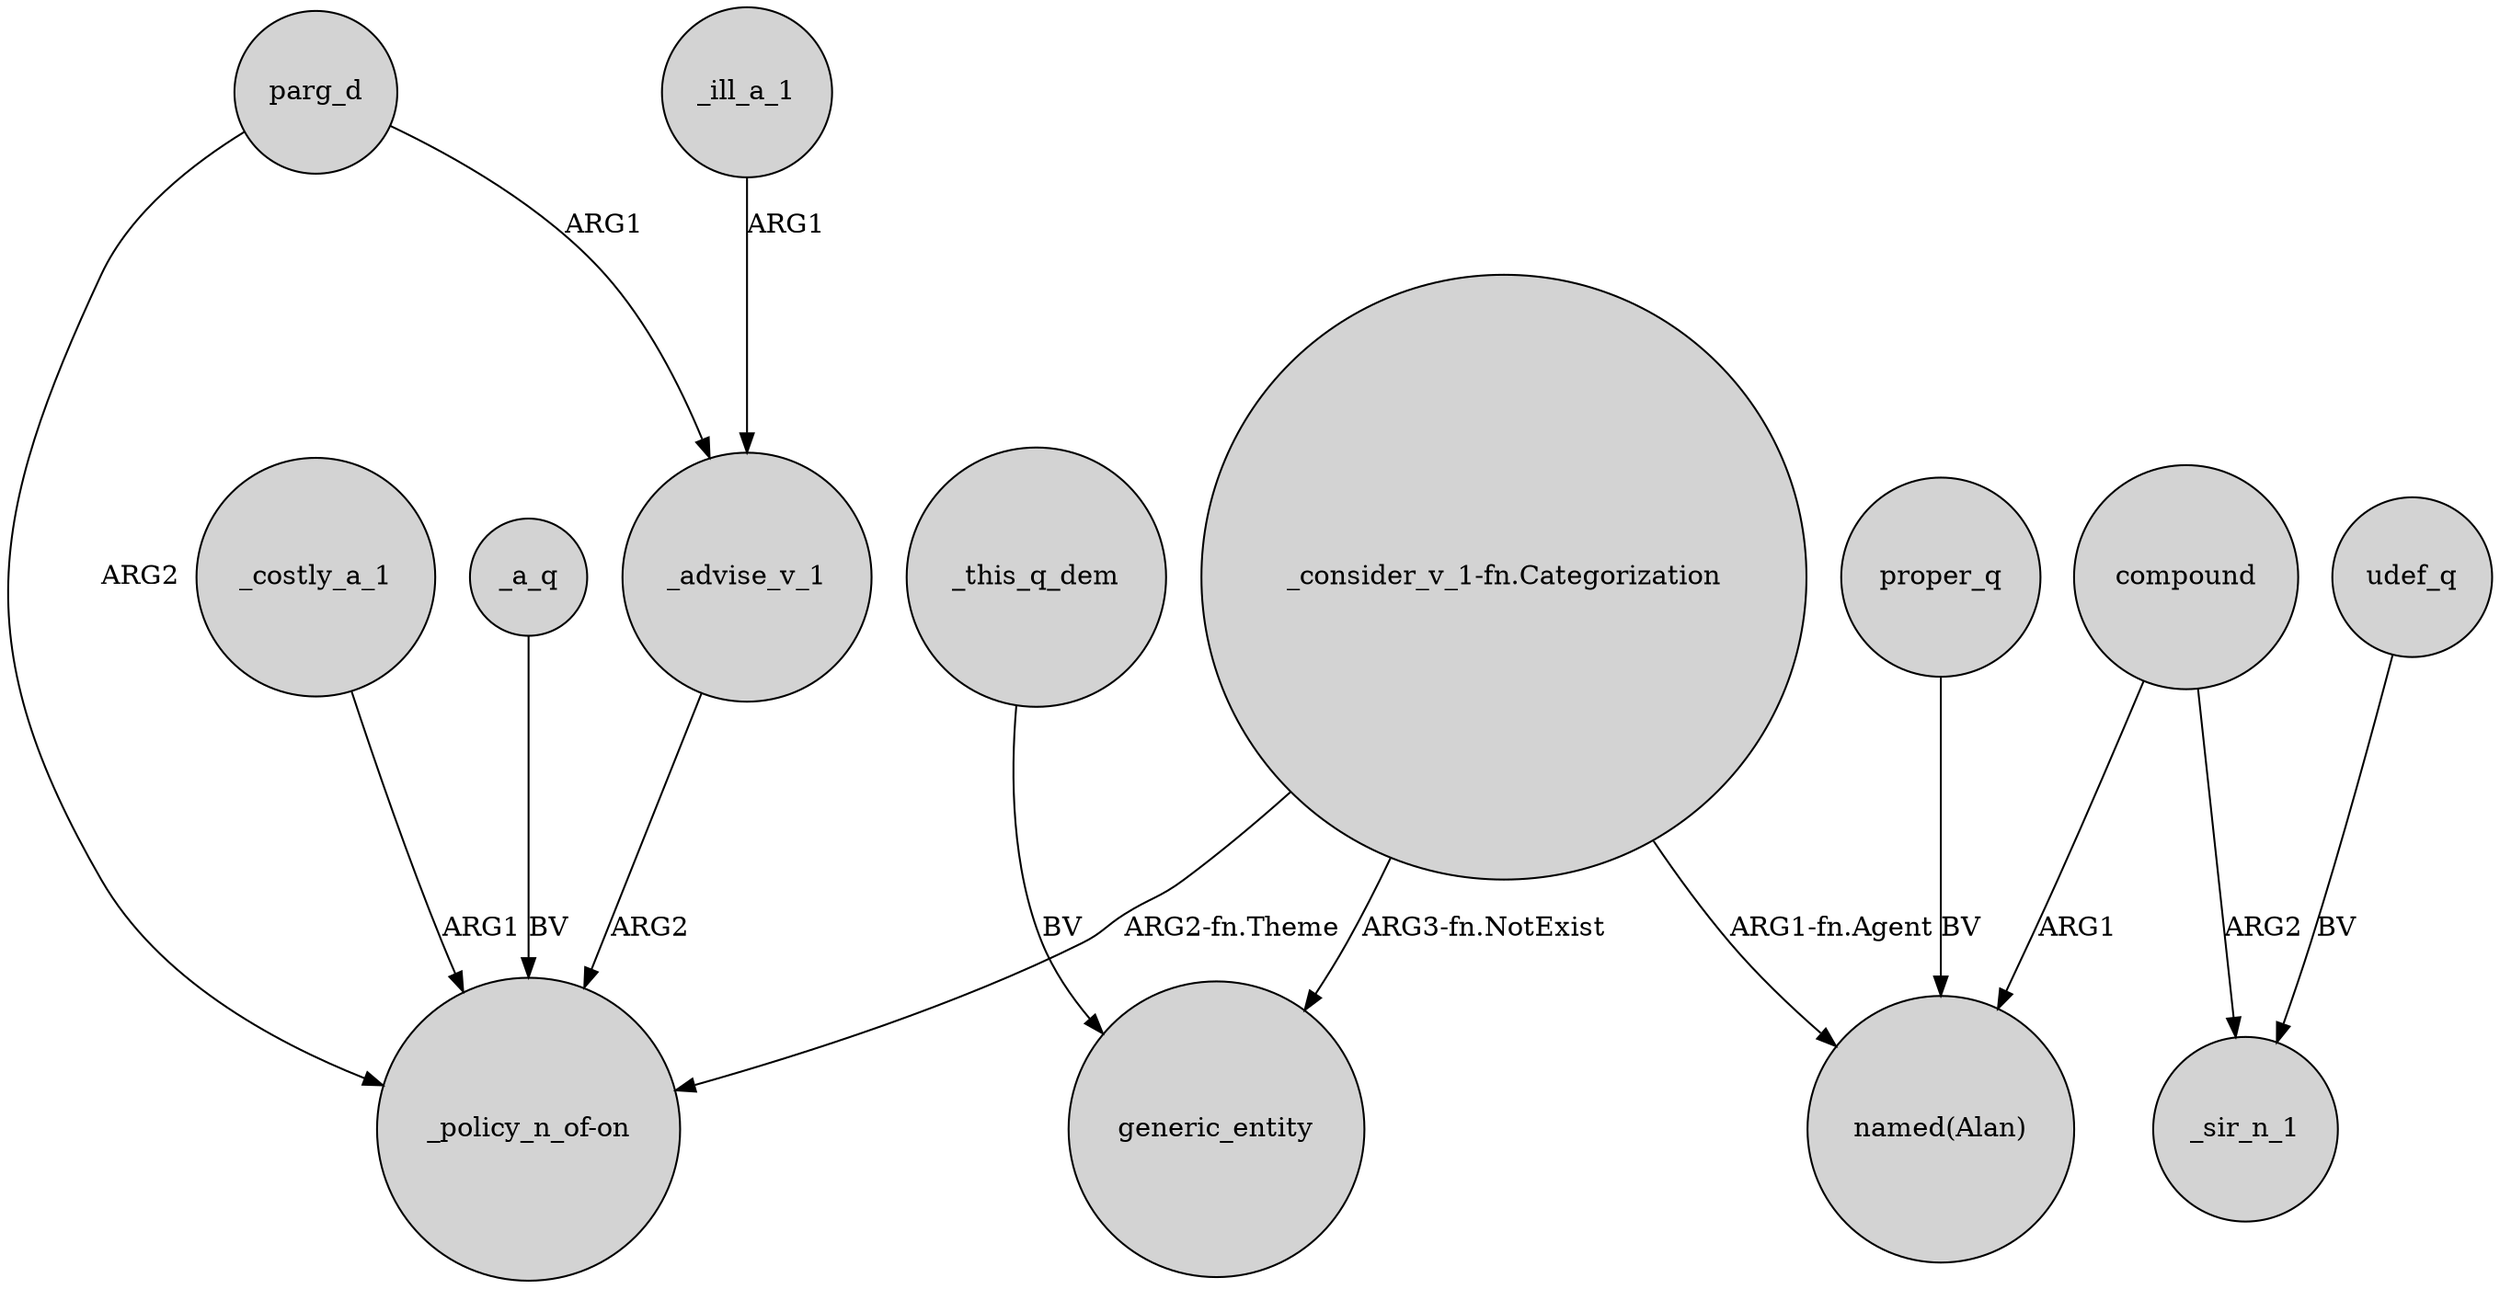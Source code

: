 digraph {
	node [shape=circle style=filled]
	_a_q -> "_policy_n_of-on" [label=BV]
	udef_q -> _sir_n_1 [label=BV]
	"_consider_v_1-fn.Categorization" -> "_policy_n_of-on" [label="ARG2-fn.Theme"]
	_this_q_dem -> generic_entity [label=BV]
	parg_d -> _advise_v_1 [label=ARG1]
	"_consider_v_1-fn.Categorization" -> generic_entity [label="ARG3-fn.NotExist"]
	_advise_v_1 -> "_policy_n_of-on" [label=ARG2]
	parg_d -> "_policy_n_of-on" [label=ARG2]
	_costly_a_1 -> "_policy_n_of-on" [label=ARG1]
	"_consider_v_1-fn.Categorization" -> "named(Alan)" [label="ARG1-fn.Agent"]
	compound -> _sir_n_1 [label=ARG2]
	proper_q -> "named(Alan)" [label=BV]
	_ill_a_1 -> _advise_v_1 [label=ARG1]
	compound -> "named(Alan)" [label=ARG1]
}
